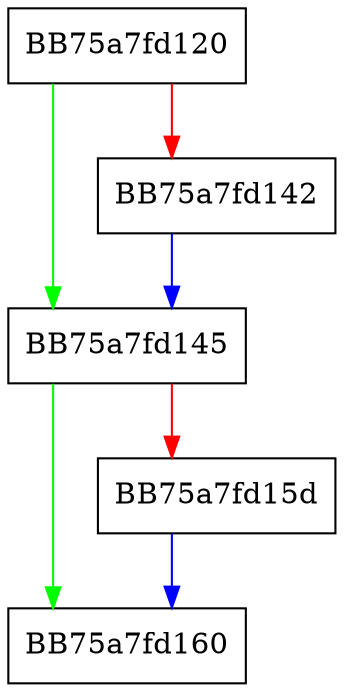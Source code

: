 digraph insert {
  node [shape="box"];
  graph [splines=ortho];
  BB75a7fd120 -> BB75a7fd145 [color="green"];
  BB75a7fd120 -> BB75a7fd142 [color="red"];
  BB75a7fd142 -> BB75a7fd145 [color="blue"];
  BB75a7fd145 -> BB75a7fd160 [color="green"];
  BB75a7fd145 -> BB75a7fd15d [color="red"];
  BB75a7fd15d -> BB75a7fd160 [color="blue"];
}